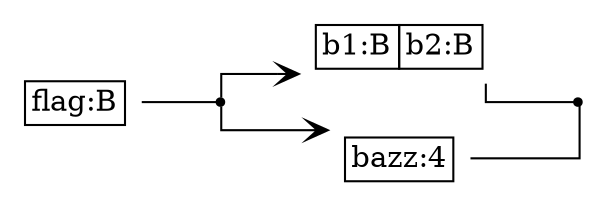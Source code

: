 digraph G {
  rankdir = LR;
  graph [splines=ortho];
  node [shape=plaintext];
  edge [arrowhead=vee];

  n0 [label=<
    <TABLE BORDER="0" CELLBORDER="1" CELLSPACING="0" TOOLTIP="Foo" HREF="#">
      <TR><TD>flag:B</TD></TR>
    </TABLE>
  >];
  n1 [shape=point];
  n2 [label=<
    <TABLE BORDER="0" CELLBORDER="1" CELLSPACING="0" TOOLTIP="Foo.baz" HREF="#">
      <TR><TD>b1:B</TD><TD>b2:B</TD></TR>
    </TABLE>
  >];
  n3 [label=<
    <TABLE BORDER="0" CELLBORDER="1" CELLSPACING="0" TOOLTIP="Foo.bazz" HREF="#">
      <TR><TD>bazz:4</TD></TR>
    </TABLE>
  >];
  n4 [shape=point];

  n0 -> n1 [arrowhead=none];
  n1 -> n2;
  n1 -> n3;
  n2 -> n4 [arrowhead=none];
  n3 -> n4 [arrowhead=none];
}